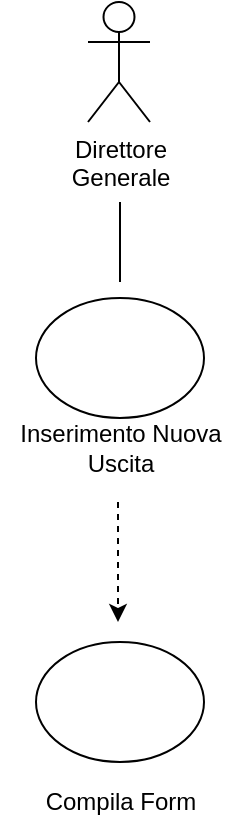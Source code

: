 <mxfile version="13.8.0" type="github"><diagram id="kCxolZxXlm-lVBHG2Uvs" name="Pagina-1"><mxGraphModel dx="981" dy="559" grid="1" gridSize="10" guides="1" tooltips="1" connect="1" arrows="1" fold="1" page="1" pageScale="1" pageWidth="827" pageHeight="1169" math="0" shadow="0"><root><mxCell id="0"/><mxCell id="1" parent="0"/><mxCell id="x5Pt2AKBdSBCLcrEXF67-1" value="&lt;div&gt;Direttore&lt;/div&gt;&lt;div&gt;Generale&lt;br&gt;&lt;/div&gt;" style="shape=umlActor;verticalLabelPosition=bottom;verticalAlign=top;html=1;outlineConnect=0;" vertex="1" parent="1"><mxGeometry x="398" y="100" width="31" height="60" as="geometry"/></mxCell><mxCell id="x5Pt2AKBdSBCLcrEXF67-2" value="" style="endArrow=none;html=1;" edge="1" parent="1"><mxGeometry width="50" height="50" relative="1" as="geometry"><mxPoint x="414" y="240" as="sourcePoint"/><mxPoint x="414" y="200" as="targetPoint"/><Array as="points"><mxPoint x="414" y="220"/></Array></mxGeometry></mxCell><mxCell id="x5Pt2AKBdSBCLcrEXF67-4" value="&lt;div&gt;Inserimento Nuova&lt;/div&gt;&lt;div&gt;Uscita&lt;br&gt;&lt;/div&gt;" style="text;html=1;align=center;verticalAlign=middle;resizable=0;points=[];autosize=1;" vertex="1" parent="1"><mxGeometry x="354" y="308" width="120" height="30" as="geometry"/></mxCell><mxCell id="x5Pt2AKBdSBCLcrEXF67-5" value="" style="endArrow=classic;html=1;dashed=1;" edge="1" parent="1"><mxGeometry width="50" height="50" relative="1" as="geometry"><mxPoint x="413.0" y="350" as="sourcePoint"/><mxPoint x="413.0" y="410" as="targetPoint"/></mxGeometry></mxCell><mxCell id="x5Pt2AKBdSBCLcrEXF67-6" value="" style="ellipse;whiteSpace=wrap;html=1;" vertex="1" parent="1"><mxGeometry x="372" y="420" width="84" height="60" as="geometry"/></mxCell><mxCell id="x5Pt2AKBdSBCLcrEXF67-7" value="Compila Form" style="text;html=1;align=center;verticalAlign=middle;resizable=0;points=[];autosize=1;" vertex="1" parent="1"><mxGeometry x="369" y="490" width="90" height="20" as="geometry"/></mxCell><mxCell id="x5Pt2AKBdSBCLcrEXF67-8" value="" style="ellipse;whiteSpace=wrap;html=1;" vertex="1" parent="1"><mxGeometry x="372" y="248" width="84" height="60" as="geometry"/></mxCell></root></mxGraphModel></diagram></mxfile>